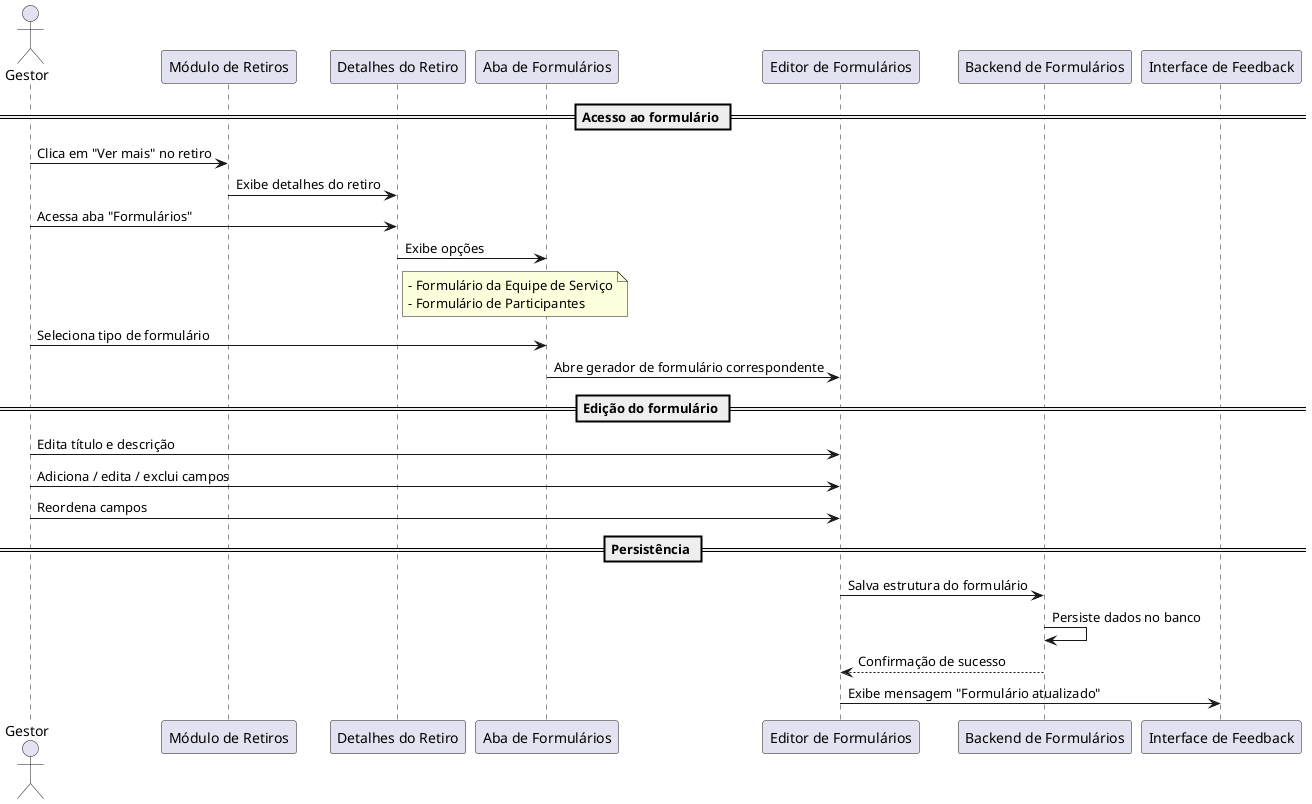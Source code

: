 @startuml name "Gerador de Formulário Personalizado"
actor Gestor
participant "Módulo de Retiros" as Retiros
participant "Detalhes do Retiro" as Detalhes
participant "Aba de Formulários" as FormAba
participant "Editor de Formulários" as Editor
participant "Backend de Formulários" as Backend
participant "Interface de Feedback" as Feedback

== Acesso ao formulário ==
Gestor -> Retiros : Clica em "Ver mais" no retiro
Retiros -> Detalhes : Exibe detalhes do retiro
Gestor -> Detalhes : Acessa aba "Formulários"
Detalhes -> FormAba : Exibe opções
note right of Detalhes
 - Formulário da Equipe de Serviço
 - Formulário de Participantes
end note

Gestor -> FormAba : Seleciona tipo de formulário
FormAba -> Editor : Abre gerador de formulário correspondente

== Edição do formulário ==
Gestor -> Editor : Edita título e descrição
Gestor -> Editor : Adiciona / edita / exclui campos
Gestor -> Editor : Reordena campos

== Persistência ==
Editor -> Backend : Salva estrutura do formulário
Backend -> Backend : Persiste dados no banco
Backend --> Editor : Confirmação de sucesso

Editor -> Feedback : Exibe mensagem "Formulário atualizado"
@enduml
